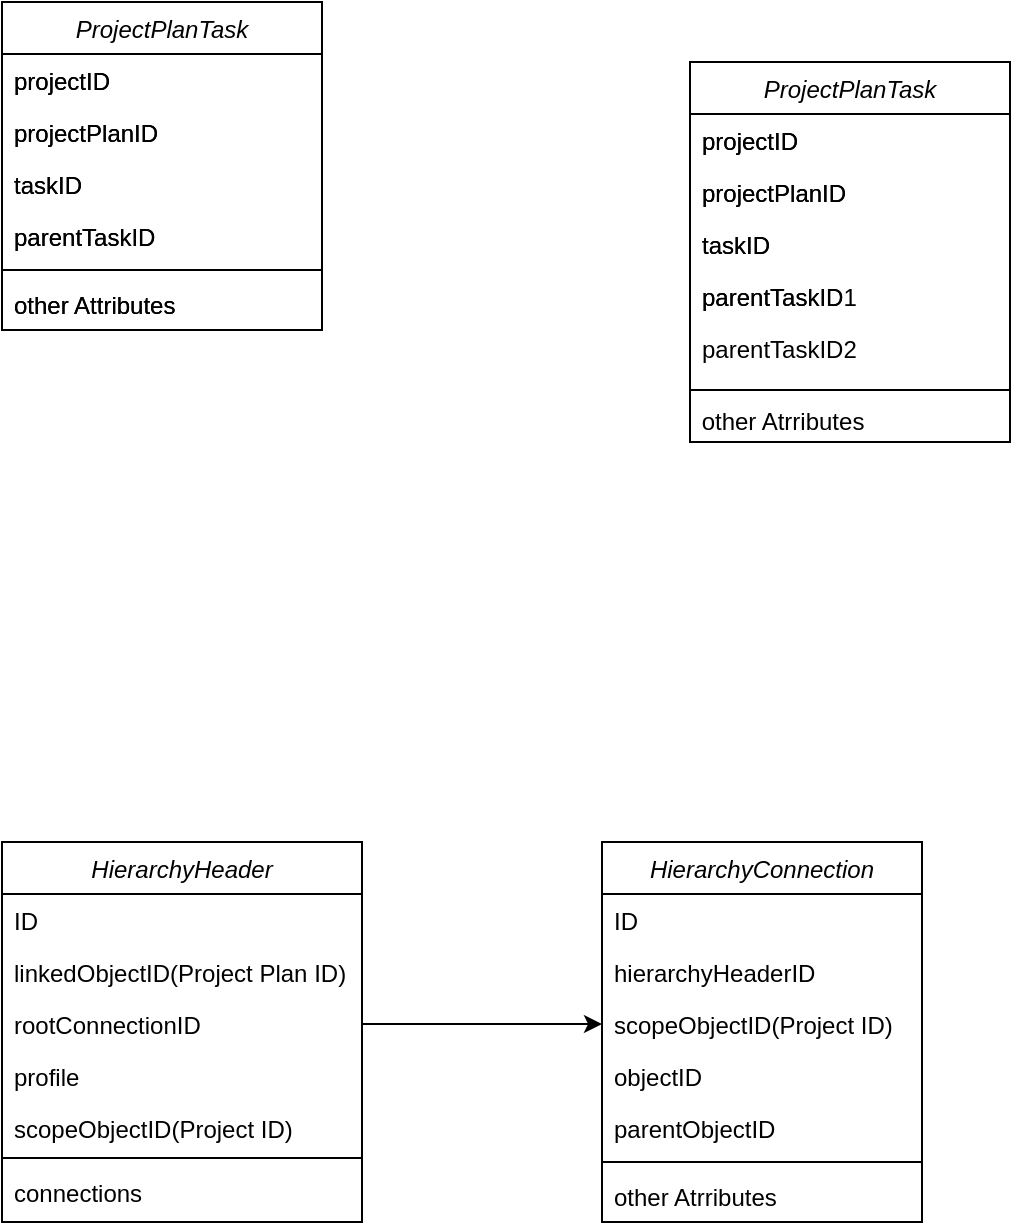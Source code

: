 <mxfile version="15.7.3" type="github">
  <diagram id="C5RBs43oDa-KdzZeNtuy" name="Page-1">
    <mxGraphModel dx="2578" dy="1016" grid="1" gridSize="10" guides="1" tooltips="1" connect="1" arrows="1" fold="1" page="1" pageScale="1" pageWidth="827" pageHeight="1169" math="0" shadow="0">
      <root>
        <mxCell id="WIyWlLk6GJQsqaUBKTNV-0" />
        <mxCell id="WIyWlLk6GJQsqaUBKTNV-1" parent="WIyWlLk6GJQsqaUBKTNV-0" />
        <mxCell id="zkfFHV4jXpPFQw0GAbJ--0" value="ProjectPlanTask" style="swimlane;fontStyle=2;align=center;verticalAlign=top;childLayout=stackLayout;horizontal=1;startSize=26;horizontalStack=0;resizeParent=1;resizeLast=0;collapsible=1;marginBottom=0;rounded=0;shadow=0;strokeWidth=1;" parent="WIyWlLk6GJQsqaUBKTNV-1" vertex="1">
          <mxGeometry x="70" y="20" width="160" height="164" as="geometry">
            <mxRectangle x="230" y="140" width="160" height="26" as="alternateBounds" />
          </mxGeometry>
        </mxCell>
        <mxCell id="zkfFHV4jXpPFQw0GAbJ--1" value="projectID" style="text;align=left;verticalAlign=top;spacingLeft=4;spacingRight=4;overflow=hidden;rotatable=0;points=[[0,0.5],[1,0.5]];portConstraint=eastwest;" parent="zkfFHV4jXpPFQw0GAbJ--0" vertex="1">
          <mxGeometry y="26" width="160" height="26" as="geometry" />
        </mxCell>
        <mxCell id="zkfFHV4jXpPFQw0GAbJ--2" value="projectPlanID" style="text;align=left;verticalAlign=top;spacingLeft=4;spacingRight=4;overflow=hidden;rotatable=0;points=[[0,0.5],[1,0.5]];portConstraint=eastwest;rounded=0;shadow=0;html=0;" parent="zkfFHV4jXpPFQw0GAbJ--0" vertex="1">
          <mxGeometry y="52" width="160" height="26" as="geometry" />
        </mxCell>
        <mxCell id="zkfFHV4jXpPFQw0GAbJ--3" value="taskID" style="text;align=left;verticalAlign=top;spacingLeft=4;spacingRight=4;overflow=hidden;rotatable=0;points=[[0,0.5],[1,0.5]];portConstraint=eastwest;rounded=0;shadow=0;html=0;" parent="zkfFHV4jXpPFQw0GAbJ--0" vertex="1">
          <mxGeometry y="78" width="160" height="26" as="geometry" />
        </mxCell>
        <mxCell id="tXAoQZR1Xxq8zMsgpdTL-0" value="parentTaskID" style="text;align=left;verticalAlign=top;spacingLeft=4;spacingRight=4;overflow=hidden;rotatable=0;points=[[0,0.5],[1,0.5]];portConstraint=eastwest;rounded=0;shadow=0;html=0;" vertex="1" parent="zkfFHV4jXpPFQw0GAbJ--0">
          <mxGeometry y="104" width="160" height="26" as="geometry" />
        </mxCell>
        <mxCell id="zkfFHV4jXpPFQw0GAbJ--4" value="" style="line;html=1;strokeWidth=1;align=left;verticalAlign=middle;spacingTop=-1;spacingLeft=3;spacingRight=3;rotatable=0;labelPosition=right;points=[];portConstraint=eastwest;" parent="zkfFHV4jXpPFQw0GAbJ--0" vertex="1">
          <mxGeometry y="130" width="160" height="8" as="geometry" />
        </mxCell>
        <mxCell id="zkfFHV4jXpPFQw0GAbJ--5" value="other Attributes" style="text;align=left;verticalAlign=top;spacingLeft=4;spacingRight=4;overflow=hidden;rotatable=0;points=[[0,0.5],[1,0.5]];portConstraint=eastwest;" parent="zkfFHV4jXpPFQw0GAbJ--0" vertex="1">
          <mxGeometry y="138" width="160" height="26" as="geometry" />
        </mxCell>
        <mxCell id="tXAoQZR1Xxq8zMsgpdTL-1" value="ProjectPlanTask" style="swimlane;fontStyle=2;align=center;verticalAlign=top;childLayout=stackLayout;horizontal=1;startSize=26;horizontalStack=0;resizeParent=1;resizeLast=0;collapsible=1;marginBottom=0;rounded=0;shadow=0;strokeWidth=1;" vertex="1" parent="WIyWlLk6GJQsqaUBKTNV-1">
          <mxGeometry x="70" y="20" width="160" height="164" as="geometry">
            <mxRectangle x="70" y="20" width="160" height="26" as="alternateBounds" />
          </mxGeometry>
        </mxCell>
        <mxCell id="tXAoQZR1Xxq8zMsgpdTL-2" value="projectID" style="text;align=left;verticalAlign=top;spacingLeft=4;spacingRight=4;overflow=hidden;rotatable=0;points=[[0,0.5],[1,0.5]];portConstraint=eastwest;" vertex="1" parent="tXAoQZR1Xxq8zMsgpdTL-1">
          <mxGeometry y="26" width="160" height="26" as="geometry" />
        </mxCell>
        <mxCell id="tXAoQZR1Xxq8zMsgpdTL-3" value="projectPlanID" style="text;align=left;verticalAlign=top;spacingLeft=4;spacingRight=4;overflow=hidden;rotatable=0;points=[[0,0.5],[1,0.5]];portConstraint=eastwest;rounded=0;shadow=0;html=0;" vertex="1" parent="tXAoQZR1Xxq8zMsgpdTL-1">
          <mxGeometry y="52" width="160" height="26" as="geometry" />
        </mxCell>
        <mxCell id="tXAoQZR1Xxq8zMsgpdTL-4" value="taskID" style="text;align=left;verticalAlign=top;spacingLeft=4;spacingRight=4;overflow=hidden;rotatable=0;points=[[0,0.5],[1,0.5]];portConstraint=eastwest;rounded=0;shadow=0;html=0;" vertex="1" parent="tXAoQZR1Xxq8zMsgpdTL-1">
          <mxGeometry y="78" width="160" height="26" as="geometry" />
        </mxCell>
        <mxCell id="tXAoQZR1Xxq8zMsgpdTL-5" value="parentTaskID" style="text;align=left;verticalAlign=top;spacingLeft=4;spacingRight=4;overflow=hidden;rotatable=0;points=[[0,0.5],[1,0.5]];portConstraint=eastwest;rounded=0;shadow=0;html=0;" vertex="1" parent="tXAoQZR1Xxq8zMsgpdTL-1">
          <mxGeometry y="104" width="160" height="26" as="geometry" />
        </mxCell>
        <mxCell id="tXAoQZR1Xxq8zMsgpdTL-6" value="" style="line;html=1;strokeWidth=1;align=left;verticalAlign=middle;spacingTop=-1;spacingLeft=3;spacingRight=3;rotatable=0;labelPosition=right;points=[];portConstraint=eastwest;" vertex="1" parent="tXAoQZR1Xxq8zMsgpdTL-1">
          <mxGeometry y="130" width="160" height="8" as="geometry" />
        </mxCell>
        <mxCell id="tXAoQZR1Xxq8zMsgpdTL-7" value="other Attributes" style="text;align=left;verticalAlign=top;spacingLeft=4;spacingRight=4;overflow=hidden;rotatable=0;points=[[0,0.5],[1,0.5]];portConstraint=eastwest;" vertex="1" parent="tXAoQZR1Xxq8zMsgpdTL-1">
          <mxGeometry y="138" width="160" height="26" as="geometry" />
        </mxCell>
        <mxCell id="tXAoQZR1Xxq8zMsgpdTL-31" value="ProjectPlanTask" style="swimlane;fontStyle=2;align=center;verticalAlign=top;childLayout=stackLayout;horizontal=1;startSize=26;horizontalStack=0;resizeParent=1;resizeLast=0;collapsible=1;marginBottom=0;rounded=0;shadow=0;strokeWidth=1;" vertex="1" parent="WIyWlLk6GJQsqaUBKTNV-1">
          <mxGeometry x="414" y="50" width="160" height="164" as="geometry">
            <mxRectangle x="230" y="140" width="160" height="26" as="alternateBounds" />
          </mxGeometry>
        </mxCell>
        <mxCell id="tXAoQZR1Xxq8zMsgpdTL-32" value="projectID" style="text;align=left;verticalAlign=top;spacingLeft=4;spacingRight=4;overflow=hidden;rotatable=0;points=[[0,0.5],[1,0.5]];portConstraint=eastwest;" vertex="1" parent="tXAoQZR1Xxq8zMsgpdTL-31">
          <mxGeometry y="26" width="160" height="26" as="geometry" />
        </mxCell>
        <mxCell id="tXAoQZR1Xxq8zMsgpdTL-33" value="projectPlanID" style="text;align=left;verticalAlign=top;spacingLeft=4;spacingRight=4;overflow=hidden;rotatable=0;points=[[0,0.5],[1,0.5]];portConstraint=eastwest;rounded=0;shadow=0;html=0;" vertex="1" parent="tXAoQZR1Xxq8zMsgpdTL-31">
          <mxGeometry y="52" width="160" height="26" as="geometry" />
        </mxCell>
        <mxCell id="tXAoQZR1Xxq8zMsgpdTL-34" value="taskID" style="text;align=left;verticalAlign=top;spacingLeft=4;spacingRight=4;overflow=hidden;rotatable=0;points=[[0,0.5],[1,0.5]];portConstraint=eastwest;rounded=0;shadow=0;html=0;" vertex="1" parent="tXAoQZR1Xxq8zMsgpdTL-31">
          <mxGeometry y="78" width="160" height="26" as="geometry" />
        </mxCell>
        <mxCell id="tXAoQZR1Xxq8zMsgpdTL-35" value="parentTaskID" style="text;align=left;verticalAlign=top;spacingLeft=4;spacingRight=4;overflow=hidden;rotatable=0;points=[[0,0.5],[1,0.5]];portConstraint=eastwest;rounded=0;shadow=0;html=0;" vertex="1" parent="tXAoQZR1Xxq8zMsgpdTL-31">
          <mxGeometry y="104" width="160" height="26" as="geometry" />
        </mxCell>
        <mxCell id="tXAoQZR1Xxq8zMsgpdTL-38" value="ProjectPlanTask" style="swimlane;fontStyle=2;align=center;verticalAlign=top;childLayout=stackLayout;horizontal=1;startSize=26;horizontalStack=0;resizeParent=1;resizeLast=0;collapsible=1;marginBottom=0;rounded=0;shadow=0;strokeWidth=1;" vertex="1" parent="WIyWlLk6GJQsqaUBKTNV-1">
          <mxGeometry x="414" y="50" width="160" height="190" as="geometry">
            <mxRectangle x="70" y="20" width="160" height="26" as="alternateBounds" />
          </mxGeometry>
        </mxCell>
        <mxCell id="tXAoQZR1Xxq8zMsgpdTL-39" value="projectID" style="text;align=left;verticalAlign=top;spacingLeft=4;spacingRight=4;overflow=hidden;rotatable=0;points=[[0,0.5],[1,0.5]];portConstraint=eastwest;" vertex="1" parent="tXAoQZR1Xxq8zMsgpdTL-38">
          <mxGeometry y="26" width="160" height="26" as="geometry" />
        </mxCell>
        <mxCell id="tXAoQZR1Xxq8zMsgpdTL-45" value="projectPlanID" style="text;align=left;verticalAlign=top;spacingLeft=4;spacingRight=4;overflow=hidden;rotatable=0;points=[[0,0.5],[1,0.5]];portConstraint=eastwest;rounded=0;shadow=0;html=0;" vertex="1" parent="tXAoQZR1Xxq8zMsgpdTL-38">
          <mxGeometry y="52" width="160" height="26" as="geometry" />
        </mxCell>
        <mxCell id="tXAoQZR1Xxq8zMsgpdTL-41" value="taskID" style="text;align=left;verticalAlign=top;spacingLeft=4;spacingRight=4;overflow=hidden;rotatable=0;points=[[0,0.5],[1,0.5]];portConstraint=eastwest;rounded=0;shadow=0;html=0;" vertex="1" parent="tXAoQZR1Xxq8zMsgpdTL-38">
          <mxGeometry y="78" width="160" height="26" as="geometry" />
        </mxCell>
        <mxCell id="tXAoQZR1Xxq8zMsgpdTL-42" value="parentTaskID1" style="text;align=left;verticalAlign=top;spacingLeft=4;spacingRight=4;overflow=hidden;rotatable=0;points=[[0,0.5],[1,0.5]];portConstraint=eastwest;rounded=0;shadow=0;html=0;" vertex="1" parent="tXAoQZR1Xxq8zMsgpdTL-38">
          <mxGeometry y="104" width="160" height="26" as="geometry" />
        </mxCell>
        <mxCell id="tXAoQZR1Xxq8zMsgpdTL-48" value="parentTaskID2" style="text;align=left;verticalAlign=top;spacingLeft=4;spacingRight=4;overflow=hidden;rotatable=0;points=[[0,0.5],[1,0.5]];portConstraint=eastwest;" vertex="1" parent="tXAoQZR1Xxq8zMsgpdTL-38">
          <mxGeometry y="130" width="160" height="26" as="geometry" />
        </mxCell>
        <mxCell id="tXAoQZR1Xxq8zMsgpdTL-50" value="other Atrributes" style="text;html=1;align=center;verticalAlign=middle;resizable=0;points=[];autosize=1;strokeColor=none;fillColor=none;" vertex="1" parent="WIyWlLk6GJQsqaUBKTNV-1">
          <mxGeometry x="410" y="220" width="100" height="20" as="geometry" />
        </mxCell>
        <mxCell id="tXAoQZR1Xxq8zMsgpdTL-51" value="HierarchyHeader" style="swimlane;fontStyle=2;align=center;verticalAlign=top;childLayout=stackLayout;horizontal=1;startSize=26;horizontalStack=0;resizeParent=1;resizeLast=0;collapsible=1;marginBottom=0;rounded=0;shadow=0;strokeWidth=1;" vertex="1" parent="WIyWlLk6GJQsqaUBKTNV-1">
          <mxGeometry x="70" y="440" width="180" height="190" as="geometry">
            <mxRectangle x="70" y="20" width="160" height="26" as="alternateBounds" />
          </mxGeometry>
        </mxCell>
        <mxCell id="tXAoQZR1Xxq8zMsgpdTL-52" value="ID" style="text;align=left;verticalAlign=top;spacingLeft=4;spacingRight=4;overflow=hidden;rotatable=0;points=[[0,0.5],[1,0.5]];portConstraint=eastwest;" vertex="1" parent="tXAoQZR1Xxq8zMsgpdTL-51">
          <mxGeometry y="26" width="180" height="26" as="geometry" />
        </mxCell>
        <mxCell id="tXAoQZR1Xxq8zMsgpdTL-53" value="linkedObjectID(Project Plan ID)" style="text;align=left;verticalAlign=top;spacingLeft=4;spacingRight=4;overflow=hidden;rotatable=0;points=[[0,0.5],[1,0.5]];portConstraint=eastwest;rounded=0;shadow=0;html=0;" vertex="1" parent="tXAoQZR1Xxq8zMsgpdTL-51">
          <mxGeometry y="52" width="180" height="26" as="geometry" />
        </mxCell>
        <mxCell id="tXAoQZR1Xxq8zMsgpdTL-54" value="rootConnectionID" style="text;align=left;verticalAlign=top;spacingLeft=4;spacingRight=4;overflow=hidden;rotatable=0;points=[[0,0.5],[1,0.5]];portConstraint=eastwest;rounded=0;shadow=0;html=0;" vertex="1" parent="tXAoQZR1Xxq8zMsgpdTL-51">
          <mxGeometry y="78" width="180" height="26" as="geometry" />
        </mxCell>
        <mxCell id="tXAoQZR1Xxq8zMsgpdTL-55" value="profile" style="text;align=left;verticalAlign=top;spacingLeft=4;spacingRight=4;overflow=hidden;rotatable=0;points=[[0,0.5],[1,0.5]];portConstraint=eastwest;rounded=0;shadow=0;html=0;" vertex="1" parent="tXAoQZR1Xxq8zMsgpdTL-51">
          <mxGeometry y="104" width="180" height="26" as="geometry" />
        </mxCell>
        <mxCell id="tXAoQZR1Xxq8zMsgpdTL-57" value="scopeObjectID(Project ID)" style="text;align=left;verticalAlign=top;spacingLeft=4;spacingRight=4;overflow=hidden;rotatable=0;points=[[0,0.5],[1,0.5]];portConstraint=eastwest;" vertex="1" parent="tXAoQZR1Xxq8zMsgpdTL-51">
          <mxGeometry y="130" width="180" height="24" as="geometry" />
        </mxCell>
        <mxCell id="tXAoQZR1Xxq8zMsgpdTL-56" value="" style="line;html=1;strokeWidth=1;align=left;verticalAlign=middle;spacingTop=-1;spacingLeft=3;spacingRight=3;rotatable=0;labelPosition=right;points=[];portConstraint=eastwest;" vertex="1" parent="tXAoQZR1Xxq8zMsgpdTL-51">
          <mxGeometry y="154" width="180" height="8" as="geometry" />
        </mxCell>
        <mxCell id="tXAoQZR1Xxq8zMsgpdTL-65" value="connections" style="text;align=left;verticalAlign=top;spacingLeft=4;spacingRight=4;overflow=hidden;rotatable=0;points=[[0,0.5],[1,0.5]];portConstraint=eastwest;rounded=0;shadow=0;html=0;" vertex="1" parent="tXAoQZR1Xxq8zMsgpdTL-51">
          <mxGeometry y="162" width="180" height="26" as="geometry" />
        </mxCell>
        <mxCell id="tXAoQZR1Xxq8zMsgpdTL-58" value="HierarchyConnection" style="swimlane;fontStyle=2;align=center;verticalAlign=top;childLayout=stackLayout;horizontal=1;startSize=26;horizontalStack=0;resizeParent=1;resizeLast=0;collapsible=1;marginBottom=0;rounded=0;shadow=0;strokeWidth=1;" vertex="1" parent="WIyWlLk6GJQsqaUBKTNV-1">
          <mxGeometry x="370" y="440" width="160" height="190" as="geometry">
            <mxRectangle x="70" y="20" width="160" height="26" as="alternateBounds" />
          </mxGeometry>
        </mxCell>
        <mxCell id="tXAoQZR1Xxq8zMsgpdTL-59" value="ID" style="text;align=left;verticalAlign=top;spacingLeft=4;spacingRight=4;overflow=hidden;rotatable=0;points=[[0,0.5],[1,0.5]];portConstraint=eastwest;" vertex="1" parent="tXAoQZR1Xxq8zMsgpdTL-58">
          <mxGeometry y="26" width="160" height="26" as="geometry" />
        </mxCell>
        <mxCell id="tXAoQZR1Xxq8zMsgpdTL-60" value="hierarchyHeaderID" style="text;align=left;verticalAlign=top;spacingLeft=4;spacingRight=4;overflow=hidden;rotatable=0;points=[[0,0.5],[1,0.5]];portConstraint=eastwest;rounded=0;shadow=0;html=0;" vertex="1" parent="tXAoQZR1Xxq8zMsgpdTL-58">
          <mxGeometry y="52" width="160" height="26" as="geometry" />
        </mxCell>
        <mxCell id="tXAoQZR1Xxq8zMsgpdTL-61" value="scopeObjectID(Project ID)" style="text;align=left;verticalAlign=top;spacingLeft=4;spacingRight=4;overflow=hidden;rotatable=0;points=[[0,0.5],[1,0.5]];portConstraint=eastwest;rounded=0;shadow=0;html=0;" vertex="1" parent="tXAoQZR1Xxq8zMsgpdTL-58">
          <mxGeometry y="78" width="160" height="26" as="geometry" />
        </mxCell>
        <mxCell id="tXAoQZR1Xxq8zMsgpdTL-62" value="objectID" style="text;align=left;verticalAlign=top;spacingLeft=4;spacingRight=4;overflow=hidden;rotatable=0;points=[[0,0.5],[1,0.5]];portConstraint=eastwest;rounded=0;shadow=0;html=0;" vertex="1" parent="tXAoQZR1Xxq8zMsgpdTL-58">
          <mxGeometry y="104" width="160" height="26" as="geometry" />
        </mxCell>
        <mxCell id="tXAoQZR1Xxq8zMsgpdTL-64" value="parentObjectID" style="text;align=left;verticalAlign=top;spacingLeft=4;spacingRight=4;overflow=hidden;rotatable=0;points=[[0,0.5],[1,0.5]];portConstraint=eastwest;" vertex="1" parent="tXAoQZR1Xxq8zMsgpdTL-58">
          <mxGeometry y="130" width="160" height="26" as="geometry" />
        </mxCell>
        <mxCell id="tXAoQZR1Xxq8zMsgpdTL-63" value="" style="line;html=1;strokeWidth=1;align=left;verticalAlign=middle;spacingTop=-1;spacingLeft=3;spacingRight=3;rotatable=0;labelPosition=right;points=[];portConstraint=eastwest;" vertex="1" parent="tXAoQZR1Xxq8zMsgpdTL-58">
          <mxGeometry y="156" width="160" height="8" as="geometry" />
        </mxCell>
        <mxCell id="tXAoQZR1Xxq8zMsgpdTL-66" value="other Atrributes" style="text;align=left;verticalAlign=top;spacingLeft=4;spacingRight=4;overflow=hidden;rotatable=0;points=[[0,0.5],[1,0.5]];portConstraint=eastwest;" vertex="1" parent="tXAoQZR1Xxq8zMsgpdTL-58">
          <mxGeometry y="164" width="160" height="26" as="geometry" />
        </mxCell>
        <mxCell id="tXAoQZR1Xxq8zMsgpdTL-67" value="" style="endArrow=classic;html=1;rounded=0;exitX=1;exitY=0.5;exitDx=0;exitDy=0;entryX=0;entryY=0.5;entryDx=0;entryDy=0;" edge="1" parent="WIyWlLk6GJQsqaUBKTNV-1" source="tXAoQZR1Xxq8zMsgpdTL-54" target="tXAoQZR1Xxq8zMsgpdTL-61">
          <mxGeometry width="50" height="50" relative="1" as="geometry">
            <mxPoint x="450" y="550" as="sourcePoint" />
            <mxPoint x="500" y="500" as="targetPoint" />
          </mxGeometry>
        </mxCell>
      </root>
    </mxGraphModel>
  </diagram>
</mxfile>
